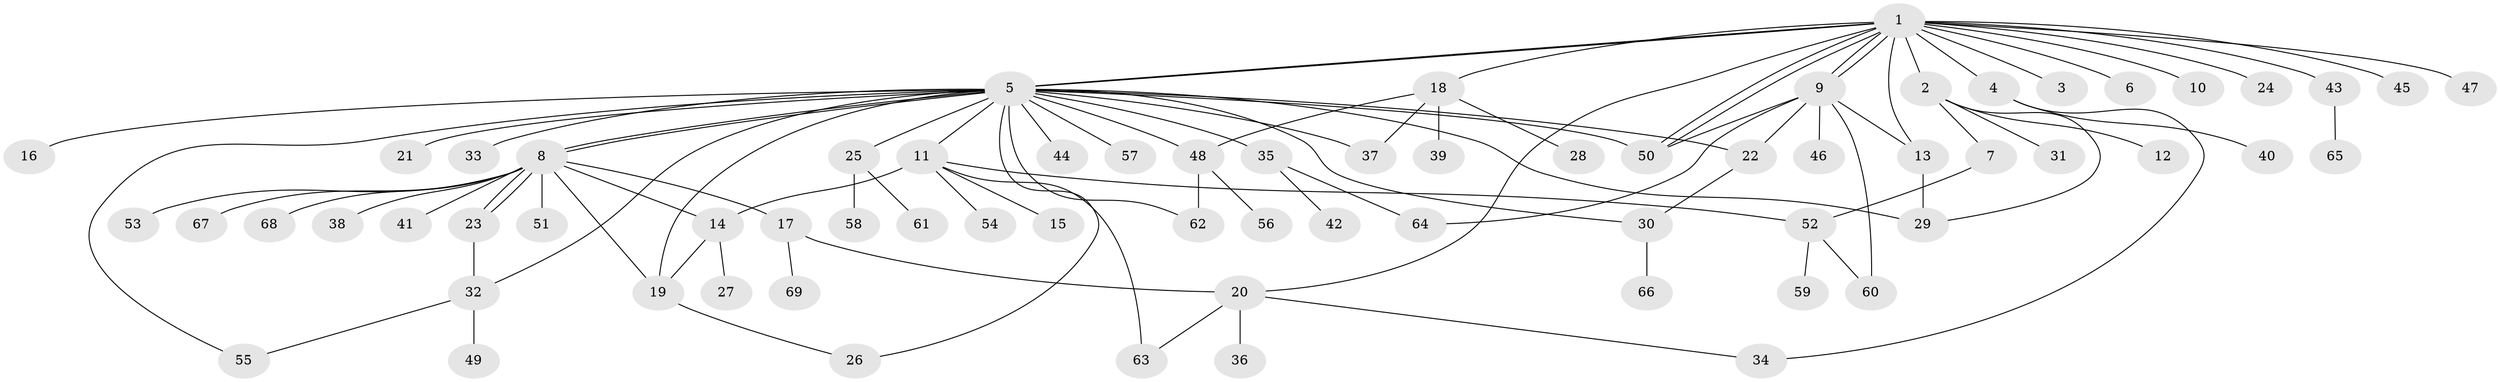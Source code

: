 // Generated by graph-tools (version 1.1) at 2025/01/03/09/25 03:01:50]
// undirected, 69 vertices, 95 edges
graph export_dot {
graph [start="1"]
  node [color=gray90,style=filled];
  1;
  2;
  3;
  4;
  5;
  6;
  7;
  8;
  9;
  10;
  11;
  12;
  13;
  14;
  15;
  16;
  17;
  18;
  19;
  20;
  21;
  22;
  23;
  24;
  25;
  26;
  27;
  28;
  29;
  30;
  31;
  32;
  33;
  34;
  35;
  36;
  37;
  38;
  39;
  40;
  41;
  42;
  43;
  44;
  45;
  46;
  47;
  48;
  49;
  50;
  51;
  52;
  53;
  54;
  55;
  56;
  57;
  58;
  59;
  60;
  61;
  62;
  63;
  64;
  65;
  66;
  67;
  68;
  69;
  1 -- 2;
  1 -- 3;
  1 -- 4;
  1 -- 5;
  1 -- 5;
  1 -- 6;
  1 -- 9;
  1 -- 9;
  1 -- 10;
  1 -- 13;
  1 -- 18;
  1 -- 20;
  1 -- 24;
  1 -- 43;
  1 -- 45;
  1 -- 47;
  1 -- 50;
  1 -- 50;
  2 -- 7;
  2 -- 12;
  2 -- 29;
  2 -- 31;
  4 -- 34;
  4 -- 40;
  5 -- 8;
  5 -- 8;
  5 -- 11;
  5 -- 16;
  5 -- 19;
  5 -- 21;
  5 -- 22;
  5 -- 25;
  5 -- 26;
  5 -- 29;
  5 -- 30;
  5 -- 32;
  5 -- 33;
  5 -- 35;
  5 -- 37;
  5 -- 44;
  5 -- 48;
  5 -- 50;
  5 -- 55;
  5 -- 57;
  5 -- 62;
  7 -- 52;
  8 -- 14;
  8 -- 17;
  8 -- 19;
  8 -- 23;
  8 -- 23;
  8 -- 38;
  8 -- 41;
  8 -- 51;
  8 -- 53;
  8 -- 67;
  8 -- 68;
  9 -- 13;
  9 -- 22;
  9 -- 46;
  9 -- 50;
  9 -- 60;
  9 -- 64;
  11 -- 14;
  11 -- 15;
  11 -- 52;
  11 -- 54;
  11 -- 63;
  13 -- 29;
  14 -- 19;
  14 -- 27;
  17 -- 20;
  17 -- 69;
  18 -- 28;
  18 -- 37;
  18 -- 39;
  18 -- 48;
  19 -- 26;
  20 -- 34;
  20 -- 36;
  20 -- 63;
  22 -- 30;
  23 -- 32;
  25 -- 58;
  25 -- 61;
  30 -- 66;
  32 -- 49;
  32 -- 55;
  35 -- 42;
  35 -- 64;
  43 -- 65;
  48 -- 56;
  48 -- 62;
  52 -- 59;
  52 -- 60;
}
